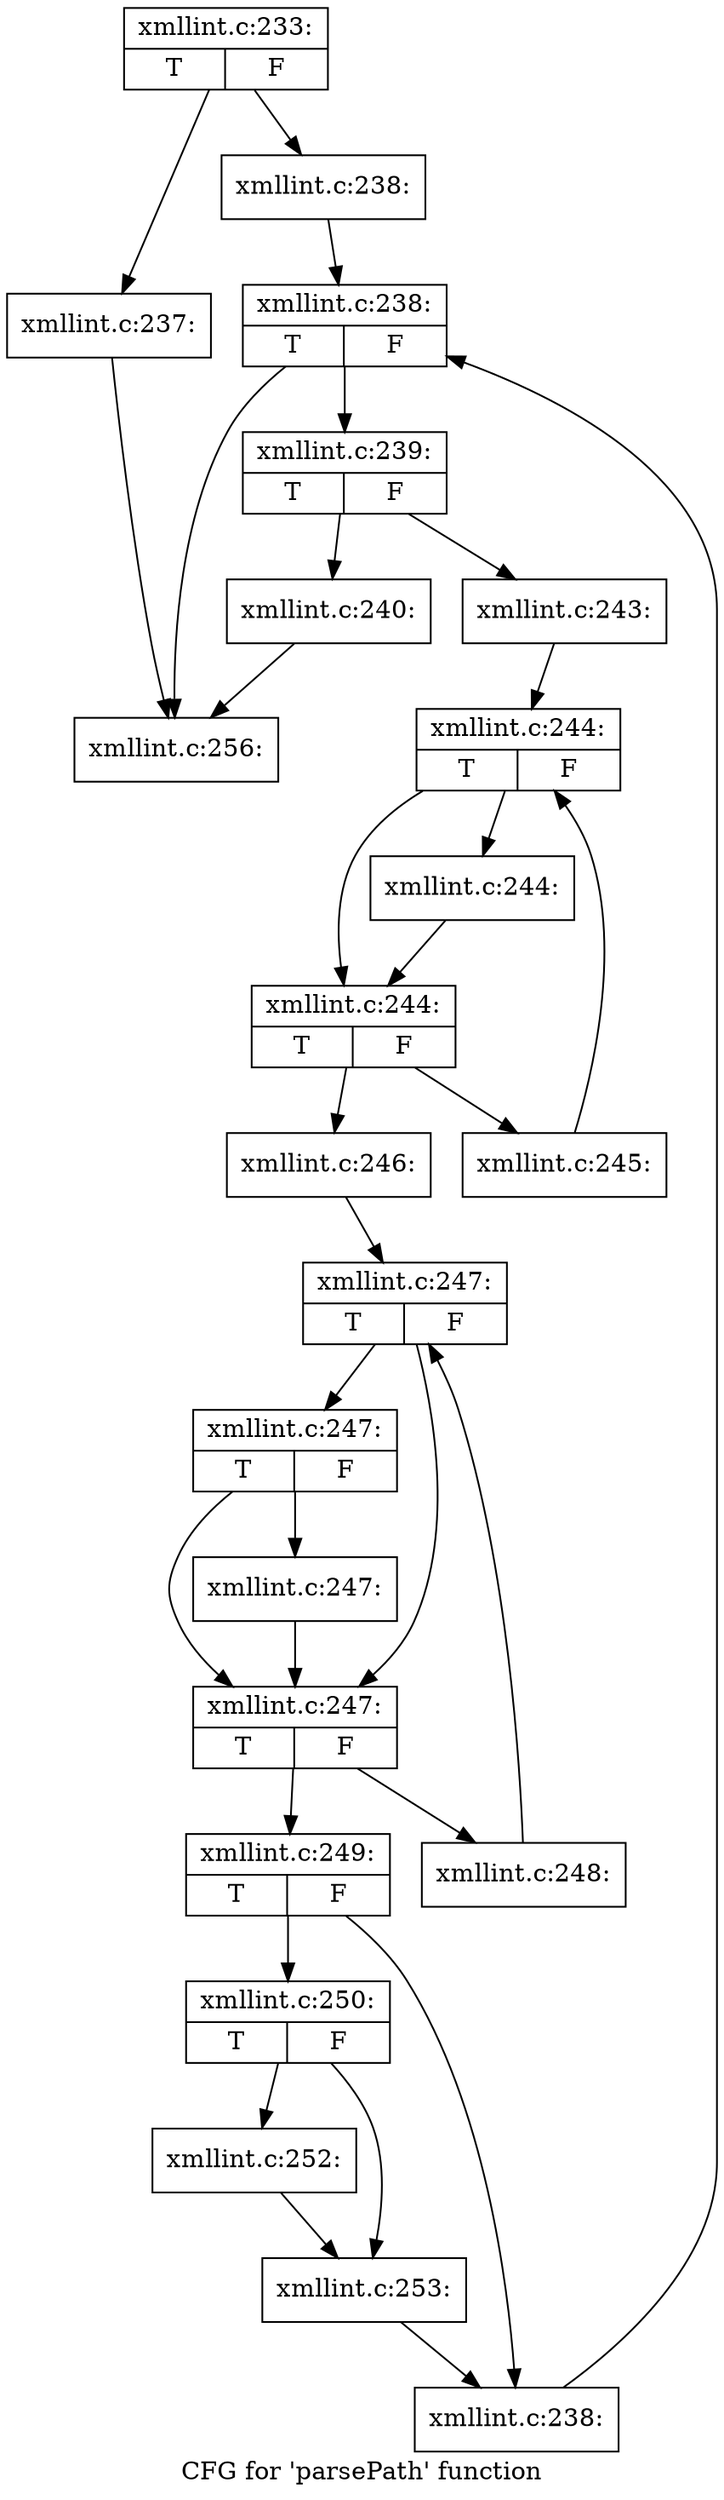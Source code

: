 digraph "CFG for 'parsePath' function" {
	label="CFG for 'parsePath' function";

	Node0x4a28770 [shape=record,label="{xmllint.c:233:|{<s0>T|<s1>F}}"];
	Node0x4a28770 -> Node0x4a28ac0;
	Node0x4a28770 -> Node0x4a28b10;
	Node0x4a28ac0 [shape=record,label="{xmllint.c:237:}"];
	Node0x4a28ac0 -> Node0x4a2b490;
	Node0x4a28b10 [shape=record,label="{xmllint.c:238:}"];
	Node0x4a28b10 -> Node0x4a2b2e0;
	Node0x4a2b2e0 [shape=record,label="{xmllint.c:238:|{<s0>T|<s1>F}}"];
	Node0x4a2b2e0 -> Node0x4a2b720;
	Node0x4a2b2e0 -> Node0x4a2b490;
	Node0x4a2b720 [shape=record,label="{xmllint.c:239:|{<s0>T|<s1>F}}"];
	Node0x4a2b720 -> Node0x4a2b910;
	Node0x4a2b720 -> Node0x4a2b960;
	Node0x4a2b910 [shape=record,label="{xmllint.c:240:}"];
	Node0x4a2b910 -> Node0x4a2b490;
	Node0x4a2b960 [shape=record,label="{xmllint.c:243:}"];
	Node0x4a2b960 -> Node0x4a2c1d0;
	Node0x4a2c1d0 [shape=record,label="{xmllint.c:244:|{<s0>T|<s1>F}}"];
	Node0x4a2c1d0 -> Node0x4a2c470;
	Node0x4a2c1d0 -> Node0x4a2c4c0;
	Node0x4a2c4c0 [shape=record,label="{xmllint.c:244:}"];
	Node0x4a2c4c0 -> Node0x4a2c470;
	Node0x4a2c470 [shape=record,label="{xmllint.c:244:|{<s0>T|<s1>F}}"];
	Node0x4a2c470 -> Node0x4a2cb80;
	Node0x4a2c470 -> Node0x4a2c3f0;
	Node0x4a2cb80 [shape=record,label="{xmllint.c:245:}"];
	Node0x4a2cb80 -> Node0x4a2c1d0;
	Node0x4a2c3f0 [shape=record,label="{xmllint.c:246:}"];
	Node0x4a2c3f0 -> Node0x4a2cfa0;
	Node0x4a2cfa0 [shape=record,label="{xmllint.c:247:|{<s0>T|<s1>F}}"];
	Node0x4a2cfa0 -> Node0x4a2d2e0;
	Node0x4a2cfa0 -> Node0x4a2d240;
	Node0x4a2d2e0 [shape=record,label="{xmllint.c:247:|{<s0>T|<s1>F}}"];
	Node0x4a2d2e0 -> Node0x4a2d290;
	Node0x4a2d2e0 -> Node0x4a2d240;
	Node0x4a2d290 [shape=record,label="{xmllint.c:247:}"];
	Node0x4a2d290 -> Node0x4a2d240;
	Node0x4a2d240 [shape=record,label="{xmllint.c:247:|{<s0>T|<s1>F}}"];
	Node0x4a2d240 -> Node0x4a2d8a0;
	Node0x4a2d240 -> Node0x4a2d1c0;
	Node0x4a2d8a0 [shape=record,label="{xmllint.c:248:}"];
	Node0x4a2d8a0 -> Node0x4a2cfa0;
	Node0x4a2d1c0 [shape=record,label="{xmllint.c:249:|{<s0>T|<s1>F}}"];
	Node0x4a2d1c0 -> Node0x4a2df80;
	Node0x4a2d1c0 -> Node0x4a2dfd0;
	Node0x4a2df80 [shape=record,label="{xmllint.c:250:|{<s0>T|<s1>F}}"];
	Node0x4a2df80 -> Node0x4a2f400;
	Node0x4a2df80 -> Node0x4a2f450;
	Node0x4a2f400 [shape=record,label="{xmllint.c:252:}"];
	Node0x4a2f400 -> Node0x4a2f450;
	Node0x4a2f450 [shape=record,label="{xmllint.c:253:}"];
	Node0x4a2f450 -> Node0x4a2dfd0;
	Node0x4a2dfd0 [shape=record,label="{xmllint.c:238:}"];
	Node0x4a2dfd0 -> Node0x4a2b2e0;
	Node0x4a2b490 [shape=record,label="{xmllint.c:256:}"];
}
